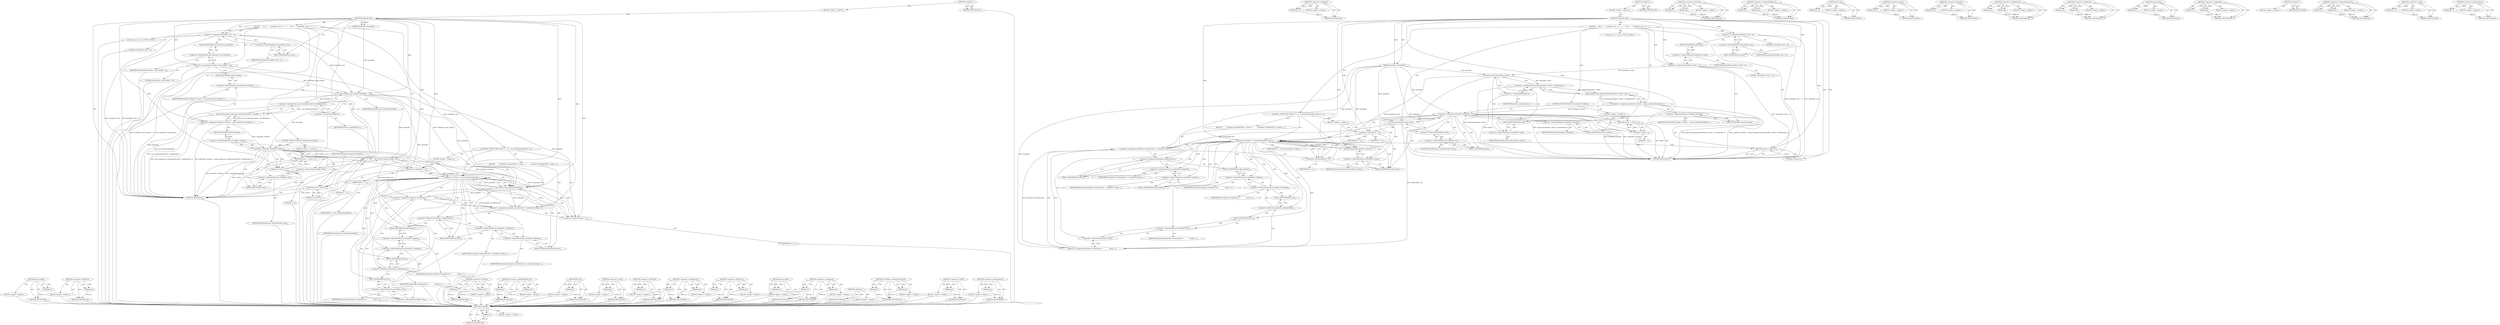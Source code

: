 digraph "&lt;operator&gt;.postIncrement" {
vulnerable_122 [label=<(METHOD,num_buckets)>];
vulnerable_123 [label=<(PARAM,p1)>];
vulnerable_124 [label=<(BLOCK,&lt;empty&gt;,&lt;empty&gt;)>];
vulnerable_125 [label=<(METHOD_RETURN,ANY)>];
vulnerable_142 [label=<(METHOD,&lt;operator&gt;.addressOf)>];
vulnerable_143 [label=<(PARAM,p1)>];
vulnerable_144 [label=<(BLOCK,&lt;empty&gt;,&lt;empty&gt;)>];
vulnerable_145 [label=<(METHOD_RETURN,ANY)>];
vulnerable_6 [label=<(METHOD,&lt;global&gt;)<SUB>1</SUB>>];
vulnerable_7 [label=<(BLOCK,&lt;empty&gt;,&lt;empty&gt;)<SUB>1</SUB>>];
vulnerable_8 [label=<(METHOD,hashtable_init)<SUB>1</SUB>>];
vulnerable_9 [label=<(PARAM,hashtable_t *hashtable)<SUB>1</SUB>>];
vulnerable_10 [label=<(BLOCK,{
     size_t i;
 
     hashtable-&gt;size = 0;
  ...,{
     size_t i;
 
     hashtable-&gt;size = 0;
  ...)<SUB>2</SUB>>];
vulnerable_11 [label="<(LOCAL,size_t i: size_t)<SUB>3</SUB>>"];
vulnerable_12 [label=<(&lt;operator&gt;.assignment,hashtable-&gt;size = 0)<SUB>5</SUB>>];
vulnerable_13 [label=<(&lt;operator&gt;.indirectFieldAccess,hashtable-&gt;size)<SUB>5</SUB>>];
vulnerable_14 [label=<(IDENTIFIER,hashtable,hashtable-&gt;size = 0)<SUB>5</SUB>>];
vulnerable_15 [label=<(FIELD_IDENTIFIER,size,size)<SUB>5</SUB>>];
vulnerable_16 [label=<(LITERAL,0,hashtable-&gt;size = 0)<SUB>5</SUB>>];
vulnerable_17 [label=<(&lt;operator&gt;.assignment,hashtable-&gt;num_buckets = 0)<SUB>6</SUB>>];
vulnerable_18 [label=<(&lt;operator&gt;.indirectFieldAccess,hashtable-&gt;num_buckets)<SUB>6</SUB>>];
vulnerable_19 [label=<(IDENTIFIER,hashtable,hashtable-&gt;num_buckets = 0)<SUB>6</SUB>>];
vulnerable_20 [label=<(FIELD_IDENTIFIER,num_buckets,num_buckets)<SUB>6</SUB>>];
vulnerable_21 [label=<(LITERAL,0,hashtable-&gt;num_buckets = 0)<SUB>6</SUB>>];
vulnerable_22 [label=<(&lt;operator&gt;.assignment,hashtable-&gt;buckets = jsonp_malloc(num_buckets(h...)<SUB>7</SUB>>];
vulnerable_23 [label=<(&lt;operator&gt;.indirectFieldAccess,hashtable-&gt;buckets)<SUB>7</SUB>>];
vulnerable_24 [label=<(IDENTIFIER,hashtable,hashtable-&gt;buckets = jsonp_malloc(num_buckets(h...)<SUB>7</SUB>>];
vulnerable_25 [label=<(FIELD_IDENTIFIER,buckets,buckets)<SUB>7</SUB>>];
vulnerable_26 [label=<(jsonp_malloc,jsonp_malloc(num_buckets(hashtable) * sizeof(bu...)<SUB>7</SUB>>];
vulnerable_27 [label=<(&lt;operator&gt;.multiplication,num_buckets(hashtable) * sizeof(bucket_t))<SUB>7</SUB>>];
vulnerable_28 [label=<(num_buckets,num_buckets(hashtable))<SUB>7</SUB>>];
vulnerable_29 [label=<(IDENTIFIER,hashtable,num_buckets(hashtable))<SUB>7</SUB>>];
vulnerable_30 [label=<(&lt;operator&gt;.sizeOf,sizeof(bucket_t))<SUB>7</SUB>>];
vulnerable_31 [label=<(IDENTIFIER,bucket_t,sizeof(bucket_t))<SUB>7</SUB>>];
vulnerable_32 [label=<(CONTROL_STRUCTURE,IF,if (!hashtable-&gt;buckets))<SUB>8</SUB>>];
vulnerable_33 [label=<(&lt;operator&gt;.logicalNot,!hashtable-&gt;buckets)<SUB>8</SUB>>];
vulnerable_34 [label=<(&lt;operator&gt;.indirectFieldAccess,hashtable-&gt;buckets)<SUB>8</SUB>>];
vulnerable_35 [label=<(IDENTIFIER,hashtable,!hashtable-&gt;buckets)<SUB>8</SUB>>];
vulnerable_36 [label=<(FIELD_IDENTIFIER,buckets,buckets)<SUB>8</SUB>>];
vulnerable_37 [label=<(BLOCK,&lt;empty&gt;,&lt;empty&gt;)<SUB>9</SUB>>];
vulnerable_38 [label=<(RETURN,return -1;,return -1;)<SUB>9</SUB>>];
vulnerable_39 [label=<(&lt;operator&gt;.minus,-1)<SUB>9</SUB>>];
vulnerable_40 [label=<(LITERAL,1,-1)<SUB>9</SUB>>];
vulnerable_41 [label=<(list_init,list_init(&amp;hashtable-&gt;list))<SUB>11</SUB>>];
vulnerable_42 [label=<(&lt;operator&gt;.addressOf,&amp;hashtable-&gt;list)<SUB>11</SUB>>];
vulnerable_43 [label=<(&lt;operator&gt;.indirectFieldAccess,hashtable-&gt;list)<SUB>11</SUB>>];
vulnerable_44 [label=<(IDENTIFIER,hashtable,list_init(&amp;hashtable-&gt;list))<SUB>11</SUB>>];
vulnerable_45 [label=<(FIELD_IDENTIFIER,list,list)<SUB>11</SUB>>];
vulnerable_46 [label=<(CONTROL_STRUCTURE,FOR,for (i = 0;i &lt; num_buckets(hashtable);i++))<SUB>13</SUB>>];
vulnerable_47 [label=<(BLOCK,&lt;empty&gt;,&lt;empty&gt;)<SUB>13</SUB>>];
vulnerable_48 [label=<(&lt;operator&gt;.assignment,i = 0)<SUB>13</SUB>>];
vulnerable_49 [label=<(IDENTIFIER,i,i = 0)<SUB>13</SUB>>];
vulnerable_50 [label=<(LITERAL,0,i = 0)<SUB>13</SUB>>];
vulnerable_51 [label=<(&lt;operator&gt;.lessThan,i &lt; num_buckets(hashtable))<SUB>13</SUB>>];
vulnerable_52 [label=<(IDENTIFIER,i,i &lt; num_buckets(hashtable))<SUB>13</SUB>>];
vulnerable_53 [label=<(num_buckets,num_buckets(hashtable))<SUB>13</SUB>>];
vulnerable_54 [label=<(IDENTIFIER,hashtable,num_buckets(hashtable))<SUB>13</SUB>>];
vulnerable_55 [label=<(&lt;operator&gt;.postIncrement,i++)<SUB>13</SUB>>];
vulnerable_56 [label=<(IDENTIFIER,i,i++)<SUB>13</SUB>>];
vulnerable_57 [label=<(BLOCK,{
         hashtable-&gt;buckets[i].first = hashta...,{
         hashtable-&gt;buckets[i].first = hashta...)<SUB>14</SUB>>];
vulnerable_58 [label=<(&lt;operator&gt;.assignment,hashtable-&gt;buckets[i].first = hashtable-&gt;bucket...)<SUB>15</SUB>>];
vulnerable_59 [label=<(&lt;operator&gt;.fieldAccess,hashtable-&gt;buckets[i].first)<SUB>15</SUB>>];
vulnerable_60 [label=<(&lt;operator&gt;.indirectIndexAccess,hashtable-&gt;buckets[i])<SUB>15</SUB>>];
vulnerable_61 [label=<(&lt;operator&gt;.indirectFieldAccess,hashtable-&gt;buckets)<SUB>15</SUB>>];
vulnerable_62 [label=<(IDENTIFIER,hashtable,hashtable-&gt;buckets[i].first = hashtable-&gt;bucket...)<SUB>15</SUB>>];
vulnerable_63 [label=<(FIELD_IDENTIFIER,buckets,buckets)<SUB>15</SUB>>];
vulnerable_64 [label=<(IDENTIFIER,i,hashtable-&gt;buckets[i].first = hashtable-&gt;bucket...)<SUB>15</SUB>>];
vulnerable_65 [label=<(FIELD_IDENTIFIER,first,first)<SUB>15</SUB>>];
vulnerable_66 [label=<(&lt;operator&gt;.assignment,hashtable-&gt;buckets[i].last =
             &amp;hash...)<SUB>15</SUB>>];
vulnerable_67 [label=<(&lt;operator&gt;.fieldAccess,hashtable-&gt;buckets[i].last)<SUB>15</SUB>>];
vulnerable_68 [label=<(&lt;operator&gt;.indirectIndexAccess,hashtable-&gt;buckets[i])<SUB>15</SUB>>];
vulnerable_69 [label=<(&lt;operator&gt;.indirectFieldAccess,hashtable-&gt;buckets)<SUB>15</SUB>>];
vulnerable_70 [label=<(IDENTIFIER,hashtable,hashtable-&gt;buckets[i].last =
             &amp;hash...)<SUB>15</SUB>>];
vulnerable_71 [label=<(FIELD_IDENTIFIER,buckets,buckets)<SUB>15</SUB>>];
vulnerable_72 [label=<(IDENTIFIER,i,hashtable-&gt;buckets[i].last =
             &amp;hash...)<SUB>15</SUB>>];
vulnerable_73 [label=<(FIELD_IDENTIFIER,last,last)<SUB>15</SUB>>];
vulnerable_74 [label=<(&lt;operator&gt;.addressOf,&amp;hashtable-&gt;list)<SUB>16</SUB>>];
vulnerable_75 [label=<(&lt;operator&gt;.indirectFieldAccess,hashtable-&gt;list)<SUB>16</SUB>>];
vulnerable_76 [label=<(IDENTIFIER,hashtable,hashtable-&gt;buckets[i].last =
             &amp;hash...)<SUB>16</SUB>>];
vulnerable_77 [label=<(FIELD_IDENTIFIER,list,list)<SUB>16</SUB>>];
vulnerable_78 [label=<(RETURN,return 0;,return 0;)<SUB>19</SUB>>];
vulnerable_79 [label=<(LITERAL,0,return 0;)<SUB>19</SUB>>];
vulnerable_80 [label=<(METHOD_RETURN,int)<SUB>1</SUB>>];
vulnerable_82 [label=<(METHOD_RETURN,ANY)<SUB>1</SUB>>];
vulnerable_146 [label=<(METHOD,&lt;operator&gt;.lessThan)>];
vulnerable_147 [label=<(PARAM,p1)>];
vulnerable_148 [label=<(PARAM,p2)>];
vulnerable_149 [label=<(BLOCK,&lt;empty&gt;,&lt;empty&gt;)>];
vulnerable_150 [label=<(METHOD_RETURN,ANY)>];
vulnerable_108 [label=<(METHOD,&lt;operator&gt;.indirectFieldAccess)>];
vulnerable_109 [label=<(PARAM,p1)>];
vulnerable_110 [label=<(PARAM,p2)>];
vulnerable_111 [label=<(BLOCK,&lt;empty&gt;,&lt;empty&gt;)>];
vulnerable_112 [label=<(METHOD_RETURN,ANY)>];
vulnerable_138 [label=<(METHOD,list_init)>];
vulnerable_139 [label=<(PARAM,p1)>];
vulnerable_140 [label=<(BLOCK,&lt;empty&gt;,&lt;empty&gt;)>];
vulnerable_141 [label=<(METHOD_RETURN,ANY)>];
vulnerable_134 [label=<(METHOD,&lt;operator&gt;.minus)>];
vulnerable_135 [label=<(PARAM,p1)>];
vulnerable_136 [label=<(BLOCK,&lt;empty&gt;,&lt;empty&gt;)>];
vulnerable_137 [label=<(METHOD_RETURN,ANY)>];
vulnerable_130 [label=<(METHOD,&lt;operator&gt;.logicalNot)>];
vulnerable_131 [label=<(PARAM,p1)>];
vulnerable_132 [label=<(BLOCK,&lt;empty&gt;,&lt;empty&gt;)>];
vulnerable_133 [label=<(METHOD_RETURN,ANY)>];
vulnerable_117 [label=<(METHOD,&lt;operator&gt;.multiplication)>];
vulnerable_118 [label=<(PARAM,p1)>];
vulnerable_119 [label=<(PARAM,p2)>];
vulnerable_120 [label=<(BLOCK,&lt;empty&gt;,&lt;empty&gt;)>];
vulnerable_121 [label=<(METHOD_RETURN,ANY)>];
vulnerable_155 [label=<(METHOD,&lt;operator&gt;.fieldAccess)>];
vulnerable_156 [label=<(PARAM,p1)>];
vulnerable_157 [label=<(PARAM,p2)>];
vulnerable_158 [label=<(BLOCK,&lt;empty&gt;,&lt;empty&gt;)>];
vulnerable_159 [label=<(METHOD_RETURN,ANY)>];
vulnerable_113 [label=<(METHOD,jsonp_malloc)>];
vulnerable_114 [label=<(PARAM,p1)>];
vulnerable_115 [label=<(BLOCK,&lt;empty&gt;,&lt;empty&gt;)>];
vulnerable_116 [label=<(METHOD_RETURN,ANY)>];
vulnerable_103 [label=<(METHOD,&lt;operator&gt;.assignment)>];
vulnerable_104 [label=<(PARAM,p1)>];
vulnerable_105 [label=<(PARAM,p2)>];
vulnerable_106 [label=<(BLOCK,&lt;empty&gt;,&lt;empty&gt;)>];
vulnerable_107 [label=<(METHOD_RETURN,ANY)>];
vulnerable_97 [label=<(METHOD,&lt;global&gt;)<SUB>1</SUB>>];
vulnerable_98 [label=<(BLOCK,&lt;empty&gt;,&lt;empty&gt;)>];
vulnerable_99 [label=<(METHOD_RETURN,ANY)>];
vulnerable_160 [label=<(METHOD,&lt;operator&gt;.indirectIndexAccess)>];
vulnerable_161 [label=<(PARAM,p1)>];
vulnerable_162 [label=<(PARAM,p2)>];
vulnerable_163 [label=<(BLOCK,&lt;empty&gt;,&lt;empty&gt;)>];
vulnerable_164 [label=<(METHOD_RETURN,ANY)>];
vulnerable_126 [label=<(METHOD,&lt;operator&gt;.sizeOf)>];
vulnerable_127 [label=<(PARAM,p1)>];
vulnerable_128 [label=<(BLOCK,&lt;empty&gt;,&lt;empty&gt;)>];
vulnerable_129 [label=<(METHOD_RETURN,ANY)>];
vulnerable_151 [label=<(METHOD,&lt;operator&gt;.postIncrement)>];
vulnerable_152 [label=<(PARAM,p1)>];
vulnerable_153 [label=<(BLOCK,&lt;empty&gt;,&lt;empty&gt;)>];
vulnerable_154 [label=<(METHOD_RETURN,ANY)>];
fixed_126 [label=<(METHOD,hashsize)>];
fixed_127 [label=<(PARAM,p1)>];
fixed_128 [label=<(BLOCK,&lt;empty&gt;,&lt;empty&gt;)>];
fixed_129 [label=<(METHOD_RETURN,ANY)>];
fixed_146 [label=<(METHOD,&lt;operator&gt;.addressOf)>];
fixed_147 [label=<(PARAM,p1)>];
fixed_148 [label=<(BLOCK,&lt;empty&gt;,&lt;empty&gt;)>];
fixed_149 [label=<(METHOD_RETURN,ANY)>];
fixed_6 [label=<(METHOD,&lt;global&gt;)<SUB>1</SUB>>];
fixed_7 [label=<(BLOCK,&lt;empty&gt;,&lt;empty&gt;)<SUB>1</SUB>>];
fixed_8 [label=<(METHOD,hashtable_init)<SUB>1</SUB>>];
fixed_9 [label=<(PARAM,hashtable_t *hashtable)<SUB>1</SUB>>];
fixed_10 [label=<(BLOCK,{
     size_t i;
 
     hashtable-&gt;size = 0;
  ...,{
     size_t i;
 
     hashtable-&gt;size = 0;
  ...)<SUB>2</SUB>>];
fixed_11 [label="<(LOCAL,size_t i: size_t)<SUB>3</SUB>>"];
fixed_12 [label=<(&lt;operator&gt;.assignment,hashtable-&gt;size = 0)<SUB>5</SUB>>];
fixed_13 [label=<(&lt;operator&gt;.indirectFieldAccess,hashtable-&gt;size)<SUB>5</SUB>>];
fixed_14 [label=<(IDENTIFIER,hashtable,hashtable-&gt;size = 0)<SUB>5</SUB>>];
fixed_15 [label=<(FIELD_IDENTIFIER,size,size)<SUB>5</SUB>>];
fixed_16 [label=<(LITERAL,0,hashtable-&gt;size = 0)<SUB>5</SUB>>];
fixed_17 [label=<(&lt;operator&gt;.assignment,hashtable-&gt;order = 3)<SUB>6</SUB>>];
fixed_18 [label=<(&lt;operator&gt;.indirectFieldAccess,hashtable-&gt;order)<SUB>6</SUB>>];
fixed_19 [label=<(IDENTIFIER,hashtable,hashtable-&gt;order = 3)<SUB>6</SUB>>];
fixed_20 [label=<(FIELD_IDENTIFIER,order,order)<SUB>6</SUB>>];
fixed_21 [label=<(LITERAL,3,hashtable-&gt;order = 3)<SUB>6</SUB>>];
fixed_22 [label=<(&lt;operator&gt;.assignment,hashtable-&gt;buckets = jsonp_malloc(hashsize(hash...)<SUB>7</SUB>>];
fixed_23 [label=<(&lt;operator&gt;.indirectFieldAccess,hashtable-&gt;buckets)<SUB>7</SUB>>];
fixed_24 [label=<(IDENTIFIER,hashtable,hashtable-&gt;buckets = jsonp_malloc(hashsize(hash...)<SUB>7</SUB>>];
fixed_25 [label=<(FIELD_IDENTIFIER,buckets,buckets)<SUB>7</SUB>>];
fixed_26 [label=<(jsonp_malloc,jsonp_malloc(hashsize(hashtable-&gt;order) * sizeo...)<SUB>7</SUB>>];
fixed_27 [label=<(&lt;operator&gt;.multiplication,hashsize(hashtable-&gt;order) * sizeof(bucket_t))<SUB>7</SUB>>];
fixed_28 [label=<(hashsize,hashsize(hashtable-&gt;order))<SUB>7</SUB>>];
fixed_29 [label=<(&lt;operator&gt;.indirectFieldAccess,hashtable-&gt;order)<SUB>7</SUB>>];
fixed_30 [label=<(IDENTIFIER,hashtable,hashsize(hashtable-&gt;order))<SUB>7</SUB>>];
fixed_31 [label=<(FIELD_IDENTIFIER,order,order)<SUB>7</SUB>>];
fixed_32 [label=<(&lt;operator&gt;.sizeOf,sizeof(bucket_t))<SUB>7</SUB>>];
fixed_33 [label=<(IDENTIFIER,bucket_t,sizeof(bucket_t))<SUB>7</SUB>>];
fixed_34 [label=<(CONTROL_STRUCTURE,IF,if (!hashtable-&gt;buckets))<SUB>8</SUB>>];
fixed_35 [label=<(&lt;operator&gt;.logicalNot,!hashtable-&gt;buckets)<SUB>8</SUB>>];
fixed_36 [label=<(&lt;operator&gt;.indirectFieldAccess,hashtable-&gt;buckets)<SUB>8</SUB>>];
fixed_37 [label=<(IDENTIFIER,hashtable,!hashtable-&gt;buckets)<SUB>8</SUB>>];
fixed_38 [label=<(FIELD_IDENTIFIER,buckets,buckets)<SUB>8</SUB>>];
fixed_39 [label=<(BLOCK,&lt;empty&gt;,&lt;empty&gt;)<SUB>9</SUB>>];
fixed_40 [label=<(RETURN,return -1;,return -1;)<SUB>9</SUB>>];
fixed_41 [label=<(&lt;operator&gt;.minus,-1)<SUB>9</SUB>>];
fixed_42 [label=<(LITERAL,1,-1)<SUB>9</SUB>>];
fixed_43 [label=<(list_init,list_init(&amp;hashtable-&gt;list))<SUB>11</SUB>>];
fixed_44 [label=<(&lt;operator&gt;.addressOf,&amp;hashtable-&gt;list)<SUB>11</SUB>>];
fixed_45 [label=<(&lt;operator&gt;.indirectFieldAccess,hashtable-&gt;list)<SUB>11</SUB>>];
fixed_46 [label=<(IDENTIFIER,hashtable,list_init(&amp;hashtable-&gt;list))<SUB>11</SUB>>];
fixed_47 [label=<(FIELD_IDENTIFIER,list,list)<SUB>11</SUB>>];
fixed_48 [label=<(CONTROL_STRUCTURE,FOR,for (i = 0;i &lt; hashsize(hashtable-&gt;order);i++))<SUB>13</SUB>>];
fixed_49 [label=<(BLOCK,&lt;empty&gt;,&lt;empty&gt;)<SUB>13</SUB>>];
fixed_50 [label=<(&lt;operator&gt;.assignment,i = 0)<SUB>13</SUB>>];
fixed_51 [label=<(IDENTIFIER,i,i = 0)<SUB>13</SUB>>];
fixed_52 [label=<(LITERAL,0,i = 0)<SUB>13</SUB>>];
fixed_53 [label=<(&lt;operator&gt;.lessThan,i &lt; hashsize(hashtable-&gt;order))<SUB>13</SUB>>];
fixed_54 [label=<(IDENTIFIER,i,i &lt; hashsize(hashtable-&gt;order))<SUB>13</SUB>>];
fixed_55 [label=<(hashsize,hashsize(hashtable-&gt;order))<SUB>13</SUB>>];
fixed_56 [label=<(&lt;operator&gt;.indirectFieldAccess,hashtable-&gt;order)<SUB>13</SUB>>];
fixed_57 [label=<(IDENTIFIER,hashtable,hashsize(hashtable-&gt;order))<SUB>13</SUB>>];
fixed_58 [label=<(FIELD_IDENTIFIER,order,order)<SUB>13</SUB>>];
fixed_59 [label=<(&lt;operator&gt;.postIncrement,i++)<SUB>13</SUB>>];
fixed_60 [label=<(IDENTIFIER,i,i++)<SUB>13</SUB>>];
fixed_61 [label=<(BLOCK,{
         hashtable-&gt;buckets[i].first = hashta...,{
         hashtable-&gt;buckets[i].first = hashta...)<SUB>14</SUB>>];
fixed_62 [label=<(&lt;operator&gt;.assignment,hashtable-&gt;buckets[i].first = hashtable-&gt;bucket...)<SUB>15</SUB>>];
fixed_63 [label=<(&lt;operator&gt;.fieldAccess,hashtable-&gt;buckets[i].first)<SUB>15</SUB>>];
fixed_64 [label=<(&lt;operator&gt;.indirectIndexAccess,hashtable-&gt;buckets[i])<SUB>15</SUB>>];
fixed_65 [label=<(&lt;operator&gt;.indirectFieldAccess,hashtable-&gt;buckets)<SUB>15</SUB>>];
fixed_66 [label=<(IDENTIFIER,hashtable,hashtable-&gt;buckets[i].first = hashtable-&gt;bucket...)<SUB>15</SUB>>];
fixed_67 [label=<(FIELD_IDENTIFIER,buckets,buckets)<SUB>15</SUB>>];
fixed_68 [label=<(IDENTIFIER,i,hashtable-&gt;buckets[i].first = hashtable-&gt;bucket...)<SUB>15</SUB>>];
fixed_69 [label=<(FIELD_IDENTIFIER,first,first)<SUB>15</SUB>>];
fixed_70 [label=<(&lt;operator&gt;.assignment,hashtable-&gt;buckets[i].last =
             &amp;hash...)<SUB>15</SUB>>];
fixed_71 [label=<(&lt;operator&gt;.fieldAccess,hashtable-&gt;buckets[i].last)<SUB>15</SUB>>];
fixed_72 [label=<(&lt;operator&gt;.indirectIndexAccess,hashtable-&gt;buckets[i])<SUB>15</SUB>>];
fixed_73 [label=<(&lt;operator&gt;.indirectFieldAccess,hashtable-&gt;buckets)<SUB>15</SUB>>];
fixed_74 [label=<(IDENTIFIER,hashtable,hashtable-&gt;buckets[i].last =
             &amp;hash...)<SUB>15</SUB>>];
fixed_75 [label=<(FIELD_IDENTIFIER,buckets,buckets)<SUB>15</SUB>>];
fixed_76 [label=<(IDENTIFIER,i,hashtable-&gt;buckets[i].last =
             &amp;hash...)<SUB>15</SUB>>];
fixed_77 [label=<(FIELD_IDENTIFIER,last,last)<SUB>15</SUB>>];
fixed_78 [label=<(&lt;operator&gt;.addressOf,&amp;hashtable-&gt;list)<SUB>16</SUB>>];
fixed_79 [label=<(&lt;operator&gt;.indirectFieldAccess,hashtable-&gt;list)<SUB>16</SUB>>];
fixed_80 [label=<(IDENTIFIER,hashtable,hashtable-&gt;buckets[i].last =
             &amp;hash...)<SUB>16</SUB>>];
fixed_81 [label=<(FIELD_IDENTIFIER,list,list)<SUB>16</SUB>>];
fixed_82 [label=<(RETURN,return 0;,return 0;)<SUB>19</SUB>>];
fixed_83 [label=<(LITERAL,0,return 0;)<SUB>19</SUB>>];
fixed_84 [label=<(METHOD_RETURN,int)<SUB>1</SUB>>];
fixed_86 [label=<(METHOD_RETURN,ANY)<SUB>1</SUB>>];
fixed_150 [label=<(METHOD,&lt;operator&gt;.lessThan)>];
fixed_151 [label=<(PARAM,p1)>];
fixed_152 [label=<(PARAM,p2)>];
fixed_153 [label=<(BLOCK,&lt;empty&gt;,&lt;empty&gt;)>];
fixed_154 [label=<(METHOD_RETURN,ANY)>];
fixed_112 [label=<(METHOD,&lt;operator&gt;.indirectFieldAccess)>];
fixed_113 [label=<(PARAM,p1)>];
fixed_114 [label=<(PARAM,p2)>];
fixed_115 [label=<(BLOCK,&lt;empty&gt;,&lt;empty&gt;)>];
fixed_116 [label=<(METHOD_RETURN,ANY)>];
fixed_142 [label=<(METHOD,list_init)>];
fixed_143 [label=<(PARAM,p1)>];
fixed_144 [label=<(BLOCK,&lt;empty&gt;,&lt;empty&gt;)>];
fixed_145 [label=<(METHOD_RETURN,ANY)>];
fixed_138 [label=<(METHOD,&lt;operator&gt;.minus)>];
fixed_139 [label=<(PARAM,p1)>];
fixed_140 [label=<(BLOCK,&lt;empty&gt;,&lt;empty&gt;)>];
fixed_141 [label=<(METHOD_RETURN,ANY)>];
fixed_134 [label=<(METHOD,&lt;operator&gt;.logicalNot)>];
fixed_135 [label=<(PARAM,p1)>];
fixed_136 [label=<(BLOCK,&lt;empty&gt;,&lt;empty&gt;)>];
fixed_137 [label=<(METHOD_RETURN,ANY)>];
fixed_121 [label=<(METHOD,&lt;operator&gt;.multiplication)>];
fixed_122 [label=<(PARAM,p1)>];
fixed_123 [label=<(PARAM,p2)>];
fixed_124 [label=<(BLOCK,&lt;empty&gt;,&lt;empty&gt;)>];
fixed_125 [label=<(METHOD_RETURN,ANY)>];
fixed_159 [label=<(METHOD,&lt;operator&gt;.fieldAccess)>];
fixed_160 [label=<(PARAM,p1)>];
fixed_161 [label=<(PARAM,p2)>];
fixed_162 [label=<(BLOCK,&lt;empty&gt;,&lt;empty&gt;)>];
fixed_163 [label=<(METHOD_RETURN,ANY)>];
fixed_117 [label=<(METHOD,jsonp_malloc)>];
fixed_118 [label=<(PARAM,p1)>];
fixed_119 [label=<(BLOCK,&lt;empty&gt;,&lt;empty&gt;)>];
fixed_120 [label=<(METHOD_RETURN,ANY)>];
fixed_107 [label=<(METHOD,&lt;operator&gt;.assignment)>];
fixed_108 [label=<(PARAM,p1)>];
fixed_109 [label=<(PARAM,p2)>];
fixed_110 [label=<(BLOCK,&lt;empty&gt;,&lt;empty&gt;)>];
fixed_111 [label=<(METHOD_RETURN,ANY)>];
fixed_101 [label=<(METHOD,&lt;global&gt;)<SUB>1</SUB>>];
fixed_102 [label=<(BLOCK,&lt;empty&gt;,&lt;empty&gt;)>];
fixed_103 [label=<(METHOD_RETURN,ANY)>];
fixed_164 [label=<(METHOD,&lt;operator&gt;.indirectIndexAccess)>];
fixed_165 [label=<(PARAM,p1)>];
fixed_166 [label=<(PARAM,p2)>];
fixed_167 [label=<(BLOCK,&lt;empty&gt;,&lt;empty&gt;)>];
fixed_168 [label=<(METHOD_RETURN,ANY)>];
fixed_130 [label=<(METHOD,&lt;operator&gt;.sizeOf)>];
fixed_131 [label=<(PARAM,p1)>];
fixed_132 [label=<(BLOCK,&lt;empty&gt;,&lt;empty&gt;)>];
fixed_133 [label=<(METHOD_RETURN,ANY)>];
fixed_155 [label=<(METHOD,&lt;operator&gt;.postIncrement)>];
fixed_156 [label=<(PARAM,p1)>];
fixed_157 [label=<(BLOCK,&lt;empty&gt;,&lt;empty&gt;)>];
fixed_158 [label=<(METHOD_RETURN,ANY)>];
vulnerable_122 -> vulnerable_123  [key=0, label="AST: "];
vulnerable_122 -> vulnerable_123  [key=1, label="DDG: "];
vulnerable_122 -> vulnerable_124  [key=0, label="AST: "];
vulnerable_122 -> vulnerable_125  [key=0, label="AST: "];
vulnerable_122 -> vulnerable_125  [key=1, label="CFG: "];
vulnerable_123 -> vulnerable_125  [key=0, label="DDG: p1"];
vulnerable_124 -> fixed_126  [key=0];
vulnerable_125 -> fixed_126  [key=0];
vulnerable_142 -> vulnerable_143  [key=0, label="AST: "];
vulnerable_142 -> vulnerable_143  [key=1, label="DDG: "];
vulnerable_142 -> vulnerable_144  [key=0, label="AST: "];
vulnerable_142 -> vulnerable_145  [key=0, label="AST: "];
vulnerable_142 -> vulnerable_145  [key=1, label="CFG: "];
vulnerable_143 -> vulnerable_145  [key=0, label="DDG: p1"];
vulnerable_144 -> fixed_126  [key=0];
vulnerable_145 -> fixed_126  [key=0];
vulnerable_6 -> vulnerable_7  [key=0, label="AST: "];
vulnerable_6 -> vulnerable_82  [key=0, label="AST: "];
vulnerable_6 -> vulnerable_82  [key=1, label="CFG: "];
vulnerable_7 -> vulnerable_8  [key=0, label="AST: "];
vulnerable_8 -> vulnerable_9  [key=0, label="AST: "];
vulnerable_8 -> vulnerable_9  [key=1, label="DDG: "];
vulnerable_8 -> vulnerable_10  [key=0, label="AST: "];
vulnerable_8 -> vulnerable_80  [key=0, label="AST: "];
vulnerable_8 -> vulnerable_15  [key=0, label="CFG: "];
vulnerable_8 -> vulnerable_12  [key=0, label="DDG: "];
vulnerable_8 -> vulnerable_17  [key=0, label="DDG: "];
vulnerable_8 -> vulnerable_78  [key=0, label="DDG: "];
vulnerable_8 -> vulnerable_79  [key=0, label="DDG: "];
vulnerable_8 -> vulnerable_48  [key=0, label="DDG: "];
vulnerable_8 -> vulnerable_51  [key=0, label="DDG: "];
vulnerable_8 -> vulnerable_55  [key=0, label="DDG: "];
vulnerable_8 -> vulnerable_53  [key=0, label="DDG: "];
vulnerable_8 -> vulnerable_28  [key=0, label="DDG: "];
vulnerable_8 -> vulnerable_39  [key=0, label="DDG: "];
vulnerable_9 -> vulnerable_28  [key=0, label="DDG: hashtable"];
vulnerable_10 -> vulnerable_11  [key=0, label="AST: "];
vulnerable_10 -> vulnerable_12  [key=0, label="AST: "];
vulnerable_10 -> vulnerable_17  [key=0, label="AST: "];
vulnerable_10 -> vulnerable_22  [key=0, label="AST: "];
vulnerable_10 -> vulnerable_32  [key=0, label="AST: "];
vulnerable_10 -> vulnerable_41  [key=0, label="AST: "];
vulnerable_10 -> vulnerable_46  [key=0, label="AST: "];
vulnerable_10 -> vulnerable_78  [key=0, label="AST: "];
vulnerable_11 -> fixed_126  [key=0];
vulnerable_12 -> vulnerable_13  [key=0, label="AST: "];
vulnerable_12 -> vulnerable_16  [key=0, label="AST: "];
vulnerable_12 -> vulnerable_20  [key=0, label="CFG: "];
vulnerable_12 -> vulnerable_80  [key=0, label="DDG: hashtable-&gt;size"];
vulnerable_12 -> vulnerable_80  [key=1, label="DDG: hashtable-&gt;size = 0"];
vulnerable_12 -> vulnerable_53  [key=0, label="DDG: hashtable-&gt;size"];
vulnerable_12 -> vulnerable_28  [key=0, label="DDG: hashtable-&gt;size"];
vulnerable_13 -> vulnerable_14  [key=0, label="AST: "];
vulnerable_13 -> vulnerable_15  [key=0, label="AST: "];
vulnerable_13 -> vulnerable_12  [key=0, label="CFG: "];
vulnerable_14 -> fixed_126  [key=0];
vulnerable_15 -> vulnerable_13  [key=0, label="CFG: "];
vulnerable_16 -> fixed_126  [key=0];
vulnerable_17 -> vulnerable_18  [key=0, label="AST: "];
vulnerable_17 -> vulnerable_21  [key=0, label="AST: "];
vulnerable_17 -> vulnerable_25  [key=0, label="CFG: "];
vulnerable_17 -> vulnerable_80  [key=0, label="DDG: hashtable-&gt;num_buckets"];
vulnerable_17 -> vulnerable_80  [key=1, label="DDG: hashtable-&gt;num_buckets = 0"];
vulnerable_17 -> vulnerable_53  [key=0, label="DDG: hashtable-&gt;num_buckets"];
vulnerable_17 -> vulnerable_28  [key=0, label="DDG: hashtable-&gt;num_buckets"];
vulnerable_18 -> vulnerable_19  [key=0, label="AST: "];
vulnerable_18 -> vulnerable_20  [key=0, label="AST: "];
vulnerable_18 -> vulnerable_17  [key=0, label="CFG: "];
vulnerable_19 -> fixed_126  [key=0];
vulnerable_20 -> vulnerable_18  [key=0, label="CFG: "];
vulnerable_21 -> fixed_126  [key=0];
vulnerable_22 -> vulnerable_23  [key=0, label="AST: "];
vulnerable_22 -> vulnerable_26  [key=0, label="AST: "];
vulnerable_22 -> vulnerable_36  [key=0, label="CFG: "];
vulnerable_22 -> vulnerable_80  [key=0, label="DDG: jsonp_malloc(num_buckets(hashtable) * sizeof(bucket_t))"];
vulnerable_22 -> vulnerable_80  [key=1, label="DDG: hashtable-&gt;buckets = jsonp_malloc(num_buckets(hashtable) * sizeof(bucket_t))"];
vulnerable_22 -> vulnerable_33  [key=0, label="DDG: hashtable-&gt;buckets"];
vulnerable_23 -> vulnerable_24  [key=0, label="AST: "];
vulnerable_23 -> vulnerable_25  [key=0, label="AST: "];
vulnerable_23 -> vulnerable_28  [key=0, label="CFG: "];
vulnerable_24 -> fixed_126  [key=0];
vulnerable_25 -> vulnerable_23  [key=0, label="CFG: "];
vulnerable_26 -> vulnerable_27  [key=0, label="AST: "];
vulnerable_26 -> vulnerable_22  [key=0, label="CFG: "];
vulnerable_26 -> vulnerable_22  [key=1, label="DDG: num_buckets(hashtable) * sizeof(bucket_t)"];
vulnerable_26 -> vulnerable_80  [key=0, label="DDG: num_buckets(hashtable) * sizeof(bucket_t)"];
vulnerable_27 -> vulnerable_28  [key=0, label="AST: "];
vulnerable_27 -> vulnerable_30  [key=0, label="AST: "];
vulnerable_27 -> vulnerable_26  [key=0, label="CFG: "];
vulnerable_27 -> vulnerable_26  [key=1, label="DDG: num_buckets(hashtable)"];
vulnerable_27 -> vulnerable_80  [key=0, label="DDG: num_buckets(hashtable)"];
vulnerable_28 -> vulnerable_29  [key=0, label="AST: "];
vulnerable_28 -> vulnerable_30  [key=0, label="CFG: "];
vulnerable_28 -> vulnerable_80  [key=0, label="DDG: hashtable"];
vulnerable_28 -> vulnerable_41  [key=0, label="DDG: hashtable"];
vulnerable_28 -> vulnerable_33  [key=0, label="DDG: hashtable"];
vulnerable_28 -> vulnerable_58  [key=0, label="DDG: hashtable"];
vulnerable_28 -> vulnerable_27  [key=0, label="DDG: hashtable"];
vulnerable_28 -> vulnerable_53  [key=0, label="DDG: hashtable"];
vulnerable_28 -> vulnerable_66  [key=0, label="DDG: hashtable"];
vulnerable_29 -> fixed_126  [key=0];
vulnerable_30 -> vulnerable_31  [key=0, label="AST: "];
vulnerable_30 -> vulnerable_27  [key=0, label="CFG: "];
vulnerable_30 -> vulnerable_80  [key=0, label="DDG: bucket_t"];
vulnerable_31 -> fixed_126  [key=0];
vulnerable_32 -> vulnerable_33  [key=0, label="AST: "];
vulnerable_32 -> vulnerable_37  [key=0, label="AST: "];
vulnerable_33 -> vulnerable_34  [key=0, label="AST: "];
vulnerable_33 -> vulnerable_39  [key=0, label="CFG: "];
vulnerable_33 -> vulnerable_39  [key=1, label="CDG: "];
vulnerable_33 -> vulnerable_45  [key=0, label="CFG: "];
vulnerable_33 -> vulnerable_45  [key=1, label="CDG: "];
vulnerable_33 -> vulnerable_80  [key=0, label="DDG: hashtable-&gt;buckets"];
vulnerable_33 -> vulnerable_80  [key=1, label="DDG: !hashtable-&gt;buckets"];
vulnerable_33 -> vulnerable_53  [key=0, label="DDG: hashtable-&gt;buckets"];
vulnerable_33 -> vulnerable_53  [key=1, label="CDG: "];
vulnerable_33 -> vulnerable_48  [key=0, label="CDG: "];
vulnerable_33 -> vulnerable_42  [key=0, label="CDG: "];
vulnerable_33 -> vulnerable_51  [key=0, label="CDG: "];
vulnerable_33 -> vulnerable_38  [key=0, label="CDG: "];
vulnerable_33 -> vulnerable_41  [key=0, label="CDG: "];
vulnerable_33 -> vulnerable_78  [key=0, label="CDG: "];
vulnerable_33 -> vulnerable_43  [key=0, label="CDG: "];
vulnerable_34 -> vulnerable_35  [key=0, label="AST: "];
vulnerable_34 -> vulnerable_36  [key=0, label="AST: "];
vulnerable_34 -> vulnerable_33  [key=0, label="CFG: "];
vulnerable_35 -> fixed_126  [key=0];
vulnerable_36 -> vulnerable_34  [key=0, label="CFG: "];
vulnerable_37 -> vulnerable_38  [key=0, label="AST: "];
vulnerable_38 -> vulnerable_39  [key=0, label="AST: "];
vulnerable_38 -> vulnerable_80  [key=0, label="CFG: "];
vulnerable_38 -> vulnerable_80  [key=1, label="DDG: &lt;RET&gt;"];
vulnerable_39 -> vulnerable_40  [key=0, label="AST: "];
vulnerable_39 -> vulnerable_38  [key=0, label="CFG: "];
vulnerable_39 -> vulnerable_38  [key=1, label="DDG: -1"];
vulnerable_39 -> vulnerable_80  [key=0, label="DDG: -1"];
vulnerable_40 -> fixed_126  [key=0];
vulnerable_41 -> vulnerable_42  [key=0, label="AST: "];
vulnerable_41 -> vulnerable_48  [key=0, label="CFG: "];
vulnerable_41 -> vulnerable_58  [key=0, label="DDG: &amp;hashtable-&gt;list"];
vulnerable_41 -> vulnerable_53  [key=0, label="DDG: &amp;hashtable-&gt;list"];
vulnerable_41 -> vulnerable_66  [key=0, label="DDG: &amp;hashtable-&gt;list"];
vulnerable_42 -> vulnerable_43  [key=0, label="AST: "];
vulnerable_42 -> vulnerable_41  [key=0, label="CFG: "];
vulnerable_43 -> vulnerable_44  [key=0, label="AST: "];
vulnerable_43 -> vulnerable_45  [key=0, label="AST: "];
vulnerable_43 -> vulnerable_42  [key=0, label="CFG: "];
vulnerable_44 -> fixed_126  [key=0];
vulnerable_45 -> vulnerable_43  [key=0, label="CFG: "];
vulnerable_46 -> vulnerable_47  [key=0, label="AST: "];
vulnerable_46 -> vulnerable_51  [key=0, label="AST: "];
vulnerable_46 -> vulnerable_55  [key=0, label="AST: "];
vulnerable_46 -> vulnerable_57  [key=0, label="AST: "];
vulnerable_47 -> vulnerable_48  [key=0, label="AST: "];
vulnerable_48 -> vulnerable_49  [key=0, label="AST: "];
vulnerable_48 -> vulnerable_50  [key=0, label="AST: "];
vulnerable_48 -> vulnerable_53  [key=0, label="CFG: "];
vulnerable_48 -> vulnerable_51  [key=0, label="DDG: i"];
vulnerable_49 -> fixed_126  [key=0];
vulnerable_50 -> fixed_126  [key=0];
vulnerable_51 -> vulnerable_52  [key=0, label="AST: "];
vulnerable_51 -> vulnerable_53  [key=0, label="AST: "];
vulnerable_51 -> vulnerable_53  [key=1, label="CDG: "];
vulnerable_51 -> vulnerable_63  [key=0, label="CFG: "];
vulnerable_51 -> vulnerable_63  [key=1, label="CDG: "];
vulnerable_51 -> vulnerable_78  [key=0, label="CFG: "];
vulnerable_51 -> vulnerable_55  [key=0, label="DDG: i"];
vulnerable_51 -> vulnerable_55  [key=1, label="CDG: "];
vulnerable_51 -> vulnerable_58  [key=0, label="CDG: "];
vulnerable_51 -> vulnerable_68  [key=0, label="CDG: "];
vulnerable_51 -> vulnerable_60  [key=0, label="CDG: "];
vulnerable_51 -> vulnerable_73  [key=0, label="CDG: "];
vulnerable_51 -> vulnerable_61  [key=0, label="CDG: "];
vulnerable_51 -> vulnerable_77  [key=0, label="CDG: "];
vulnerable_51 -> vulnerable_51  [key=0, label="CDG: "];
vulnerable_51 -> vulnerable_66  [key=0, label="CDG: "];
vulnerable_51 -> vulnerable_71  [key=0, label="CDG: "];
vulnerable_51 -> vulnerable_75  [key=0, label="CDG: "];
vulnerable_51 -> vulnerable_69  [key=0, label="CDG: "];
vulnerable_51 -> vulnerable_67  [key=0, label="CDG: "];
vulnerable_51 -> vulnerable_74  [key=0, label="CDG: "];
vulnerable_51 -> vulnerable_65  [key=0, label="CDG: "];
vulnerable_51 -> vulnerable_59  [key=0, label="CDG: "];
vulnerable_52 -> fixed_126  [key=0];
vulnerable_53 -> vulnerable_54  [key=0, label="AST: "];
vulnerable_53 -> vulnerable_51  [key=0, label="CFG: "];
vulnerable_53 -> vulnerable_51  [key=1, label="DDG: hashtable"];
vulnerable_53 -> vulnerable_58  [key=0, label="DDG: hashtable"];
vulnerable_53 -> vulnerable_66  [key=0, label="DDG: hashtable"];
vulnerable_54 -> fixed_126  [key=0];
vulnerable_55 -> vulnerable_56  [key=0, label="AST: "];
vulnerable_55 -> vulnerable_53  [key=0, label="CFG: "];
vulnerable_55 -> vulnerable_51  [key=0, label="DDG: i"];
vulnerable_56 -> fixed_126  [key=0];
vulnerable_57 -> vulnerable_58  [key=0, label="AST: "];
vulnerable_58 -> vulnerable_59  [key=0, label="AST: "];
vulnerable_58 -> vulnerable_66  [key=0, label="AST: "];
vulnerable_58 -> vulnerable_55  [key=0, label="CFG: "];
vulnerable_59 -> vulnerable_60  [key=0, label="AST: "];
vulnerable_59 -> vulnerable_65  [key=0, label="AST: "];
vulnerable_59 -> vulnerable_71  [key=0, label="CFG: "];
vulnerable_60 -> vulnerable_61  [key=0, label="AST: "];
vulnerable_60 -> vulnerable_64  [key=0, label="AST: "];
vulnerable_60 -> vulnerable_65  [key=0, label="CFG: "];
vulnerable_61 -> vulnerable_62  [key=0, label="AST: "];
vulnerable_61 -> vulnerable_63  [key=0, label="AST: "];
vulnerable_61 -> vulnerable_60  [key=0, label="CFG: "];
vulnerable_62 -> fixed_126  [key=0];
vulnerable_63 -> vulnerable_61  [key=0, label="CFG: "];
vulnerable_64 -> fixed_126  [key=0];
vulnerable_65 -> vulnerable_59  [key=0, label="CFG: "];
vulnerable_66 -> vulnerable_67  [key=0, label="AST: "];
vulnerable_66 -> vulnerable_74  [key=0, label="AST: "];
vulnerable_66 -> vulnerable_58  [key=0, label="CFG: "];
vulnerable_66 -> vulnerable_58  [key=1, label="DDG: hashtable-&gt;buckets[i].last"];
vulnerable_67 -> vulnerable_68  [key=0, label="AST: "];
vulnerable_67 -> vulnerable_73  [key=0, label="AST: "];
vulnerable_67 -> vulnerable_77  [key=0, label="CFG: "];
vulnerable_68 -> vulnerable_69  [key=0, label="AST: "];
vulnerable_68 -> vulnerable_72  [key=0, label="AST: "];
vulnerable_68 -> vulnerable_73  [key=0, label="CFG: "];
vulnerable_69 -> vulnerable_70  [key=0, label="AST: "];
vulnerable_69 -> vulnerable_71  [key=0, label="AST: "];
vulnerable_69 -> vulnerable_68  [key=0, label="CFG: "];
vulnerable_70 -> fixed_126  [key=0];
vulnerable_71 -> vulnerable_69  [key=0, label="CFG: "];
vulnerable_72 -> fixed_126  [key=0];
vulnerable_73 -> vulnerable_67  [key=0, label="CFG: "];
vulnerable_74 -> vulnerable_75  [key=0, label="AST: "];
vulnerable_74 -> vulnerable_66  [key=0, label="CFG: "];
vulnerable_75 -> vulnerable_76  [key=0, label="AST: "];
vulnerable_75 -> vulnerable_77  [key=0, label="AST: "];
vulnerable_75 -> vulnerable_74  [key=0, label="CFG: "];
vulnerable_76 -> fixed_126  [key=0];
vulnerable_77 -> vulnerable_75  [key=0, label="CFG: "];
vulnerable_78 -> vulnerable_79  [key=0, label="AST: "];
vulnerable_78 -> vulnerable_80  [key=0, label="CFG: "];
vulnerable_78 -> vulnerable_80  [key=1, label="DDG: &lt;RET&gt;"];
vulnerable_79 -> vulnerable_78  [key=0, label="DDG: 0"];
vulnerable_80 -> fixed_126  [key=0];
vulnerable_82 -> fixed_126  [key=0];
vulnerable_146 -> vulnerable_147  [key=0, label="AST: "];
vulnerable_146 -> vulnerable_147  [key=1, label="DDG: "];
vulnerable_146 -> vulnerable_149  [key=0, label="AST: "];
vulnerable_146 -> vulnerable_148  [key=0, label="AST: "];
vulnerable_146 -> vulnerable_148  [key=1, label="DDG: "];
vulnerable_146 -> vulnerable_150  [key=0, label="AST: "];
vulnerable_146 -> vulnerable_150  [key=1, label="CFG: "];
vulnerable_147 -> vulnerable_150  [key=0, label="DDG: p1"];
vulnerable_148 -> vulnerable_150  [key=0, label="DDG: p2"];
vulnerable_149 -> fixed_126  [key=0];
vulnerable_150 -> fixed_126  [key=0];
vulnerable_108 -> vulnerable_109  [key=0, label="AST: "];
vulnerable_108 -> vulnerable_109  [key=1, label="DDG: "];
vulnerable_108 -> vulnerable_111  [key=0, label="AST: "];
vulnerable_108 -> vulnerable_110  [key=0, label="AST: "];
vulnerable_108 -> vulnerable_110  [key=1, label="DDG: "];
vulnerable_108 -> vulnerable_112  [key=0, label="AST: "];
vulnerable_108 -> vulnerable_112  [key=1, label="CFG: "];
vulnerable_109 -> vulnerable_112  [key=0, label="DDG: p1"];
vulnerable_110 -> vulnerable_112  [key=0, label="DDG: p2"];
vulnerable_111 -> fixed_126  [key=0];
vulnerable_112 -> fixed_126  [key=0];
vulnerable_138 -> vulnerable_139  [key=0, label="AST: "];
vulnerable_138 -> vulnerable_139  [key=1, label="DDG: "];
vulnerable_138 -> vulnerable_140  [key=0, label="AST: "];
vulnerable_138 -> vulnerable_141  [key=0, label="AST: "];
vulnerable_138 -> vulnerable_141  [key=1, label="CFG: "];
vulnerable_139 -> vulnerable_141  [key=0, label="DDG: p1"];
vulnerable_140 -> fixed_126  [key=0];
vulnerable_141 -> fixed_126  [key=0];
vulnerable_134 -> vulnerable_135  [key=0, label="AST: "];
vulnerable_134 -> vulnerable_135  [key=1, label="DDG: "];
vulnerable_134 -> vulnerable_136  [key=0, label="AST: "];
vulnerable_134 -> vulnerable_137  [key=0, label="AST: "];
vulnerable_134 -> vulnerable_137  [key=1, label="CFG: "];
vulnerable_135 -> vulnerable_137  [key=0, label="DDG: p1"];
vulnerable_136 -> fixed_126  [key=0];
vulnerable_137 -> fixed_126  [key=0];
vulnerable_130 -> vulnerable_131  [key=0, label="AST: "];
vulnerable_130 -> vulnerable_131  [key=1, label="DDG: "];
vulnerable_130 -> vulnerable_132  [key=0, label="AST: "];
vulnerable_130 -> vulnerable_133  [key=0, label="AST: "];
vulnerable_130 -> vulnerable_133  [key=1, label="CFG: "];
vulnerable_131 -> vulnerable_133  [key=0, label="DDG: p1"];
vulnerable_132 -> fixed_126  [key=0];
vulnerable_133 -> fixed_126  [key=0];
vulnerable_117 -> vulnerable_118  [key=0, label="AST: "];
vulnerable_117 -> vulnerable_118  [key=1, label="DDG: "];
vulnerable_117 -> vulnerable_120  [key=0, label="AST: "];
vulnerable_117 -> vulnerable_119  [key=0, label="AST: "];
vulnerable_117 -> vulnerable_119  [key=1, label="DDG: "];
vulnerable_117 -> vulnerable_121  [key=0, label="AST: "];
vulnerable_117 -> vulnerable_121  [key=1, label="CFG: "];
vulnerable_118 -> vulnerable_121  [key=0, label="DDG: p1"];
vulnerable_119 -> vulnerable_121  [key=0, label="DDG: p2"];
vulnerable_120 -> fixed_126  [key=0];
vulnerable_121 -> fixed_126  [key=0];
vulnerable_155 -> vulnerable_156  [key=0, label="AST: "];
vulnerable_155 -> vulnerable_156  [key=1, label="DDG: "];
vulnerable_155 -> vulnerable_158  [key=0, label="AST: "];
vulnerable_155 -> vulnerable_157  [key=0, label="AST: "];
vulnerable_155 -> vulnerable_157  [key=1, label="DDG: "];
vulnerable_155 -> vulnerable_159  [key=0, label="AST: "];
vulnerable_155 -> vulnerable_159  [key=1, label="CFG: "];
vulnerable_156 -> vulnerable_159  [key=0, label="DDG: p1"];
vulnerable_157 -> vulnerable_159  [key=0, label="DDG: p2"];
vulnerable_158 -> fixed_126  [key=0];
vulnerable_159 -> fixed_126  [key=0];
vulnerable_113 -> vulnerable_114  [key=0, label="AST: "];
vulnerable_113 -> vulnerable_114  [key=1, label="DDG: "];
vulnerable_113 -> vulnerable_115  [key=0, label="AST: "];
vulnerable_113 -> vulnerable_116  [key=0, label="AST: "];
vulnerable_113 -> vulnerable_116  [key=1, label="CFG: "];
vulnerable_114 -> vulnerable_116  [key=0, label="DDG: p1"];
vulnerable_115 -> fixed_126  [key=0];
vulnerable_116 -> fixed_126  [key=0];
vulnerable_103 -> vulnerable_104  [key=0, label="AST: "];
vulnerable_103 -> vulnerable_104  [key=1, label="DDG: "];
vulnerable_103 -> vulnerable_106  [key=0, label="AST: "];
vulnerable_103 -> vulnerable_105  [key=0, label="AST: "];
vulnerable_103 -> vulnerable_105  [key=1, label="DDG: "];
vulnerable_103 -> vulnerable_107  [key=0, label="AST: "];
vulnerable_103 -> vulnerable_107  [key=1, label="CFG: "];
vulnerable_104 -> vulnerable_107  [key=0, label="DDG: p1"];
vulnerable_105 -> vulnerable_107  [key=0, label="DDG: p2"];
vulnerable_106 -> fixed_126  [key=0];
vulnerable_107 -> fixed_126  [key=0];
vulnerable_97 -> vulnerable_98  [key=0, label="AST: "];
vulnerable_97 -> vulnerable_99  [key=0, label="AST: "];
vulnerable_97 -> vulnerable_99  [key=1, label="CFG: "];
vulnerable_98 -> fixed_126  [key=0];
vulnerable_99 -> fixed_126  [key=0];
vulnerable_160 -> vulnerable_161  [key=0, label="AST: "];
vulnerable_160 -> vulnerable_161  [key=1, label="DDG: "];
vulnerable_160 -> vulnerable_163  [key=0, label="AST: "];
vulnerable_160 -> vulnerable_162  [key=0, label="AST: "];
vulnerable_160 -> vulnerable_162  [key=1, label="DDG: "];
vulnerable_160 -> vulnerable_164  [key=0, label="AST: "];
vulnerable_160 -> vulnerable_164  [key=1, label="CFG: "];
vulnerable_161 -> vulnerable_164  [key=0, label="DDG: p1"];
vulnerable_162 -> vulnerable_164  [key=0, label="DDG: p2"];
vulnerable_163 -> fixed_126  [key=0];
vulnerable_164 -> fixed_126  [key=0];
vulnerable_126 -> vulnerable_127  [key=0, label="AST: "];
vulnerable_126 -> vulnerable_127  [key=1, label="DDG: "];
vulnerable_126 -> vulnerable_128  [key=0, label="AST: "];
vulnerable_126 -> vulnerable_129  [key=0, label="AST: "];
vulnerable_126 -> vulnerable_129  [key=1, label="CFG: "];
vulnerable_127 -> vulnerable_129  [key=0, label="DDG: p1"];
vulnerable_128 -> fixed_126  [key=0];
vulnerable_129 -> fixed_126  [key=0];
vulnerable_151 -> vulnerable_152  [key=0, label="AST: "];
vulnerable_151 -> vulnerable_152  [key=1, label="DDG: "];
vulnerable_151 -> vulnerable_153  [key=0, label="AST: "];
vulnerable_151 -> vulnerable_154  [key=0, label="AST: "];
vulnerable_151 -> vulnerable_154  [key=1, label="CFG: "];
vulnerable_152 -> vulnerable_154  [key=0, label="DDG: p1"];
vulnerable_153 -> fixed_126  [key=0];
vulnerable_154 -> fixed_126  [key=0];
fixed_126 -> fixed_127  [key=0, label="AST: "];
fixed_126 -> fixed_127  [key=1, label="DDG: "];
fixed_126 -> fixed_128  [key=0, label="AST: "];
fixed_126 -> fixed_129  [key=0, label="AST: "];
fixed_126 -> fixed_129  [key=1, label="CFG: "];
fixed_127 -> fixed_129  [key=0, label="DDG: p1"];
fixed_146 -> fixed_147  [key=0, label="AST: "];
fixed_146 -> fixed_147  [key=1, label="DDG: "];
fixed_146 -> fixed_148  [key=0, label="AST: "];
fixed_146 -> fixed_149  [key=0, label="AST: "];
fixed_146 -> fixed_149  [key=1, label="CFG: "];
fixed_147 -> fixed_149  [key=0, label="DDG: p1"];
fixed_6 -> fixed_7  [key=0, label="AST: "];
fixed_6 -> fixed_86  [key=0, label="AST: "];
fixed_6 -> fixed_86  [key=1, label="CFG: "];
fixed_7 -> fixed_8  [key=0, label="AST: "];
fixed_8 -> fixed_9  [key=0, label="AST: "];
fixed_8 -> fixed_9  [key=1, label="DDG: "];
fixed_8 -> fixed_10  [key=0, label="AST: "];
fixed_8 -> fixed_84  [key=0, label="AST: "];
fixed_8 -> fixed_15  [key=0, label="CFG: "];
fixed_8 -> fixed_12  [key=0, label="DDG: "];
fixed_8 -> fixed_17  [key=0, label="DDG: "];
fixed_8 -> fixed_82  [key=0, label="DDG: "];
fixed_8 -> fixed_83  [key=0, label="DDG: "];
fixed_8 -> fixed_50  [key=0, label="DDG: "];
fixed_8 -> fixed_53  [key=0, label="DDG: "];
fixed_8 -> fixed_59  [key=0, label="DDG: "];
fixed_8 -> fixed_41  [key=0, label="DDG: "];
fixed_9 -> fixed_84  [key=0, label="DDG: hashtable"];
fixed_9 -> fixed_43  [key=0, label="DDG: hashtable"];
fixed_9 -> fixed_35  [key=0, label="DDG: hashtable"];
fixed_9 -> fixed_62  [key=0, label="DDG: hashtable"];
fixed_9 -> fixed_55  [key=0, label="DDG: hashtable"];
fixed_9 -> fixed_28  [key=0, label="DDG: hashtable"];
fixed_9 -> fixed_70  [key=0, label="DDG: hashtable"];
fixed_10 -> fixed_11  [key=0, label="AST: "];
fixed_10 -> fixed_12  [key=0, label="AST: "];
fixed_10 -> fixed_17  [key=0, label="AST: "];
fixed_10 -> fixed_22  [key=0, label="AST: "];
fixed_10 -> fixed_34  [key=0, label="AST: "];
fixed_10 -> fixed_43  [key=0, label="AST: "];
fixed_10 -> fixed_48  [key=0, label="AST: "];
fixed_10 -> fixed_82  [key=0, label="AST: "];
fixed_12 -> fixed_13  [key=0, label="AST: "];
fixed_12 -> fixed_16  [key=0, label="AST: "];
fixed_12 -> fixed_20  [key=0, label="CFG: "];
fixed_12 -> fixed_84  [key=0, label="DDG: hashtable-&gt;size"];
fixed_12 -> fixed_84  [key=1, label="DDG: hashtable-&gt;size = 0"];
fixed_13 -> fixed_14  [key=0, label="AST: "];
fixed_13 -> fixed_15  [key=0, label="AST: "];
fixed_13 -> fixed_12  [key=0, label="CFG: "];
fixed_15 -> fixed_13  [key=0, label="CFG: "];
fixed_17 -> fixed_18  [key=0, label="AST: "];
fixed_17 -> fixed_21  [key=0, label="AST: "];
fixed_17 -> fixed_25  [key=0, label="CFG: "];
fixed_17 -> fixed_84  [key=0, label="DDG: hashtable-&gt;order = 3"];
fixed_17 -> fixed_28  [key=0, label="DDG: hashtable-&gt;order"];
fixed_18 -> fixed_19  [key=0, label="AST: "];
fixed_18 -> fixed_20  [key=0, label="AST: "];
fixed_18 -> fixed_17  [key=0, label="CFG: "];
fixed_20 -> fixed_18  [key=0, label="CFG: "];
fixed_22 -> fixed_23  [key=0, label="AST: "];
fixed_22 -> fixed_26  [key=0, label="AST: "];
fixed_22 -> fixed_38  [key=0, label="CFG: "];
fixed_22 -> fixed_84  [key=0, label="DDG: jsonp_malloc(hashsize(hashtable-&gt;order) * sizeof(bucket_t))"];
fixed_22 -> fixed_84  [key=1, label="DDG: hashtable-&gt;buckets = jsonp_malloc(hashsize(hashtable-&gt;order) * sizeof(bucket_t))"];
fixed_22 -> fixed_35  [key=0, label="DDG: hashtable-&gt;buckets"];
fixed_23 -> fixed_24  [key=0, label="AST: "];
fixed_23 -> fixed_25  [key=0, label="AST: "];
fixed_23 -> fixed_31  [key=0, label="CFG: "];
fixed_25 -> fixed_23  [key=0, label="CFG: "];
fixed_26 -> fixed_27  [key=0, label="AST: "];
fixed_26 -> fixed_22  [key=0, label="CFG: "];
fixed_26 -> fixed_22  [key=1, label="DDG: hashsize(hashtable-&gt;order) * sizeof(bucket_t)"];
fixed_26 -> fixed_84  [key=0, label="DDG: hashsize(hashtable-&gt;order) * sizeof(bucket_t)"];
fixed_27 -> fixed_28  [key=0, label="AST: "];
fixed_27 -> fixed_32  [key=0, label="AST: "];
fixed_27 -> fixed_26  [key=0, label="CFG: "];
fixed_27 -> fixed_26  [key=1, label="DDG: hashsize(hashtable-&gt;order)"];
fixed_27 -> fixed_84  [key=0, label="DDG: hashsize(hashtable-&gt;order)"];
fixed_28 -> fixed_29  [key=0, label="AST: "];
fixed_28 -> fixed_32  [key=0, label="CFG: "];
fixed_28 -> fixed_84  [key=0, label="DDG: hashtable-&gt;order"];
fixed_28 -> fixed_27  [key=0, label="DDG: hashtable-&gt;order"];
fixed_28 -> fixed_55  [key=0, label="DDG: hashtable-&gt;order"];
fixed_29 -> fixed_30  [key=0, label="AST: "];
fixed_29 -> fixed_31  [key=0, label="AST: "];
fixed_29 -> fixed_28  [key=0, label="CFG: "];
fixed_31 -> fixed_29  [key=0, label="CFG: "];
fixed_32 -> fixed_33  [key=0, label="AST: "];
fixed_32 -> fixed_27  [key=0, label="CFG: "];
fixed_32 -> fixed_84  [key=0, label="DDG: bucket_t"];
fixed_34 -> fixed_35  [key=0, label="AST: "];
fixed_34 -> fixed_39  [key=0, label="AST: "];
fixed_35 -> fixed_36  [key=0, label="AST: "];
fixed_35 -> fixed_41  [key=0, label="CFG: "];
fixed_35 -> fixed_41  [key=1, label="CDG: "];
fixed_35 -> fixed_47  [key=0, label="CFG: "];
fixed_35 -> fixed_47  [key=1, label="CDG: "];
fixed_35 -> fixed_84  [key=0, label="DDG: hashtable-&gt;buckets"];
fixed_35 -> fixed_84  [key=1, label="DDG: !hashtable-&gt;buckets"];
fixed_35 -> fixed_58  [key=0, label="CDG: "];
fixed_35 -> fixed_53  [key=0, label="CDG: "];
fixed_35 -> fixed_56  [key=0, label="CDG: "];
fixed_35 -> fixed_45  [key=0, label="CDG: "];
fixed_35 -> fixed_40  [key=0, label="CDG: "];
fixed_35 -> fixed_50  [key=0, label="CDG: "];
fixed_35 -> fixed_44  [key=0, label="CDG: "];
fixed_35 -> fixed_55  [key=0, label="CDG: "];
fixed_35 -> fixed_82  [key=0, label="CDG: "];
fixed_35 -> fixed_43  [key=0, label="CDG: "];
fixed_36 -> fixed_37  [key=0, label="AST: "];
fixed_36 -> fixed_38  [key=0, label="AST: "];
fixed_36 -> fixed_35  [key=0, label="CFG: "];
fixed_38 -> fixed_36  [key=0, label="CFG: "];
fixed_39 -> fixed_40  [key=0, label="AST: "];
fixed_40 -> fixed_41  [key=0, label="AST: "];
fixed_40 -> fixed_84  [key=0, label="CFG: "];
fixed_40 -> fixed_84  [key=1, label="DDG: &lt;RET&gt;"];
fixed_41 -> fixed_42  [key=0, label="AST: "];
fixed_41 -> fixed_40  [key=0, label="CFG: "];
fixed_41 -> fixed_40  [key=1, label="DDG: -1"];
fixed_41 -> fixed_84  [key=0, label="DDG: -1"];
fixed_43 -> fixed_44  [key=0, label="AST: "];
fixed_43 -> fixed_50  [key=0, label="CFG: "];
fixed_43 -> fixed_62  [key=0, label="DDG: &amp;hashtable-&gt;list"];
fixed_43 -> fixed_70  [key=0, label="DDG: &amp;hashtable-&gt;list"];
fixed_44 -> fixed_45  [key=0, label="AST: "];
fixed_44 -> fixed_43  [key=0, label="CFG: "];
fixed_45 -> fixed_46  [key=0, label="AST: "];
fixed_45 -> fixed_47  [key=0, label="AST: "];
fixed_45 -> fixed_44  [key=0, label="CFG: "];
fixed_47 -> fixed_45  [key=0, label="CFG: "];
fixed_48 -> fixed_49  [key=0, label="AST: "];
fixed_48 -> fixed_53  [key=0, label="AST: "];
fixed_48 -> fixed_59  [key=0, label="AST: "];
fixed_48 -> fixed_61  [key=0, label="AST: "];
fixed_49 -> fixed_50  [key=0, label="AST: "];
fixed_50 -> fixed_51  [key=0, label="AST: "];
fixed_50 -> fixed_52  [key=0, label="AST: "];
fixed_50 -> fixed_58  [key=0, label="CFG: "];
fixed_50 -> fixed_53  [key=0, label="DDG: i"];
fixed_53 -> fixed_54  [key=0, label="AST: "];
fixed_53 -> fixed_55  [key=0, label="AST: "];
fixed_53 -> fixed_55  [key=1, label="CDG: "];
fixed_53 -> fixed_67  [key=0, label="CFG: "];
fixed_53 -> fixed_67  [key=1, label="CDG: "];
fixed_53 -> fixed_82  [key=0, label="CFG: "];
fixed_53 -> fixed_59  [key=0, label="DDG: i"];
fixed_53 -> fixed_59  [key=1, label="CDG: "];
fixed_53 -> fixed_58  [key=0, label="CDG: "];
fixed_53 -> fixed_73  [key=0, label="CDG: "];
fixed_53 -> fixed_77  [key=0, label="CDG: "];
fixed_53 -> fixed_64  [key=0, label="CDG: "];
fixed_53 -> fixed_71  [key=0, label="CDG: "];
fixed_53 -> fixed_75  [key=0, label="CDG: "];
fixed_53 -> fixed_81  [key=0, label="CDG: "];
fixed_53 -> fixed_53  [key=0, label="CDG: "];
fixed_53 -> fixed_72  [key=0, label="CDG: "];
fixed_53 -> fixed_56  [key=0, label="CDG: "];
fixed_53 -> fixed_69  [key=0, label="CDG: "];
fixed_53 -> fixed_70  [key=0, label="CDG: "];
fixed_53 -> fixed_63  [key=0, label="CDG: "];
fixed_53 -> fixed_65  [key=0, label="CDG: "];
fixed_53 -> fixed_78  [key=0, label="CDG: "];
fixed_53 -> fixed_62  [key=0, label="CDG: "];
fixed_53 -> fixed_79  [key=0, label="CDG: "];
fixed_55 -> fixed_56  [key=0, label="AST: "];
fixed_55 -> fixed_53  [key=0, label="CFG: "];
fixed_55 -> fixed_53  [key=1, label="DDG: hashtable-&gt;order"];
fixed_56 -> fixed_57  [key=0, label="AST: "];
fixed_56 -> fixed_58  [key=0, label="AST: "];
fixed_56 -> fixed_55  [key=0, label="CFG: "];
fixed_58 -> fixed_56  [key=0, label="CFG: "];
fixed_59 -> fixed_60  [key=0, label="AST: "];
fixed_59 -> fixed_58  [key=0, label="CFG: "];
fixed_59 -> fixed_53  [key=0, label="DDG: i"];
fixed_61 -> fixed_62  [key=0, label="AST: "];
fixed_62 -> fixed_63  [key=0, label="AST: "];
fixed_62 -> fixed_70  [key=0, label="AST: "];
fixed_62 -> fixed_59  [key=0, label="CFG: "];
fixed_63 -> fixed_64  [key=0, label="AST: "];
fixed_63 -> fixed_69  [key=0, label="AST: "];
fixed_63 -> fixed_75  [key=0, label="CFG: "];
fixed_64 -> fixed_65  [key=0, label="AST: "];
fixed_64 -> fixed_68  [key=0, label="AST: "];
fixed_64 -> fixed_69  [key=0, label="CFG: "];
fixed_65 -> fixed_66  [key=0, label="AST: "];
fixed_65 -> fixed_67  [key=0, label="AST: "];
fixed_65 -> fixed_64  [key=0, label="CFG: "];
fixed_67 -> fixed_65  [key=0, label="CFG: "];
fixed_69 -> fixed_63  [key=0, label="CFG: "];
fixed_70 -> fixed_71  [key=0, label="AST: "];
fixed_70 -> fixed_78  [key=0, label="AST: "];
fixed_70 -> fixed_62  [key=0, label="CFG: "];
fixed_70 -> fixed_62  [key=1, label="DDG: hashtable-&gt;buckets[i].last"];
fixed_71 -> fixed_72  [key=0, label="AST: "];
fixed_71 -> fixed_77  [key=0, label="AST: "];
fixed_71 -> fixed_81  [key=0, label="CFG: "];
fixed_72 -> fixed_73  [key=0, label="AST: "];
fixed_72 -> fixed_76  [key=0, label="AST: "];
fixed_72 -> fixed_77  [key=0, label="CFG: "];
fixed_73 -> fixed_74  [key=0, label="AST: "];
fixed_73 -> fixed_75  [key=0, label="AST: "];
fixed_73 -> fixed_72  [key=0, label="CFG: "];
fixed_75 -> fixed_73  [key=0, label="CFG: "];
fixed_77 -> fixed_71  [key=0, label="CFG: "];
fixed_78 -> fixed_79  [key=0, label="AST: "];
fixed_78 -> fixed_70  [key=0, label="CFG: "];
fixed_79 -> fixed_80  [key=0, label="AST: "];
fixed_79 -> fixed_81  [key=0, label="AST: "];
fixed_79 -> fixed_78  [key=0, label="CFG: "];
fixed_81 -> fixed_79  [key=0, label="CFG: "];
fixed_82 -> fixed_83  [key=0, label="AST: "];
fixed_82 -> fixed_84  [key=0, label="CFG: "];
fixed_82 -> fixed_84  [key=1, label="DDG: &lt;RET&gt;"];
fixed_83 -> fixed_82  [key=0, label="DDG: 0"];
fixed_150 -> fixed_151  [key=0, label="AST: "];
fixed_150 -> fixed_151  [key=1, label="DDG: "];
fixed_150 -> fixed_153  [key=0, label="AST: "];
fixed_150 -> fixed_152  [key=0, label="AST: "];
fixed_150 -> fixed_152  [key=1, label="DDG: "];
fixed_150 -> fixed_154  [key=0, label="AST: "];
fixed_150 -> fixed_154  [key=1, label="CFG: "];
fixed_151 -> fixed_154  [key=0, label="DDG: p1"];
fixed_152 -> fixed_154  [key=0, label="DDG: p2"];
fixed_112 -> fixed_113  [key=0, label="AST: "];
fixed_112 -> fixed_113  [key=1, label="DDG: "];
fixed_112 -> fixed_115  [key=0, label="AST: "];
fixed_112 -> fixed_114  [key=0, label="AST: "];
fixed_112 -> fixed_114  [key=1, label="DDG: "];
fixed_112 -> fixed_116  [key=0, label="AST: "];
fixed_112 -> fixed_116  [key=1, label="CFG: "];
fixed_113 -> fixed_116  [key=0, label="DDG: p1"];
fixed_114 -> fixed_116  [key=0, label="DDG: p2"];
fixed_142 -> fixed_143  [key=0, label="AST: "];
fixed_142 -> fixed_143  [key=1, label="DDG: "];
fixed_142 -> fixed_144  [key=0, label="AST: "];
fixed_142 -> fixed_145  [key=0, label="AST: "];
fixed_142 -> fixed_145  [key=1, label="CFG: "];
fixed_143 -> fixed_145  [key=0, label="DDG: p1"];
fixed_138 -> fixed_139  [key=0, label="AST: "];
fixed_138 -> fixed_139  [key=1, label="DDG: "];
fixed_138 -> fixed_140  [key=0, label="AST: "];
fixed_138 -> fixed_141  [key=0, label="AST: "];
fixed_138 -> fixed_141  [key=1, label="CFG: "];
fixed_139 -> fixed_141  [key=0, label="DDG: p1"];
fixed_134 -> fixed_135  [key=0, label="AST: "];
fixed_134 -> fixed_135  [key=1, label="DDG: "];
fixed_134 -> fixed_136  [key=0, label="AST: "];
fixed_134 -> fixed_137  [key=0, label="AST: "];
fixed_134 -> fixed_137  [key=1, label="CFG: "];
fixed_135 -> fixed_137  [key=0, label="DDG: p1"];
fixed_121 -> fixed_122  [key=0, label="AST: "];
fixed_121 -> fixed_122  [key=1, label="DDG: "];
fixed_121 -> fixed_124  [key=0, label="AST: "];
fixed_121 -> fixed_123  [key=0, label="AST: "];
fixed_121 -> fixed_123  [key=1, label="DDG: "];
fixed_121 -> fixed_125  [key=0, label="AST: "];
fixed_121 -> fixed_125  [key=1, label="CFG: "];
fixed_122 -> fixed_125  [key=0, label="DDG: p1"];
fixed_123 -> fixed_125  [key=0, label="DDG: p2"];
fixed_159 -> fixed_160  [key=0, label="AST: "];
fixed_159 -> fixed_160  [key=1, label="DDG: "];
fixed_159 -> fixed_162  [key=0, label="AST: "];
fixed_159 -> fixed_161  [key=0, label="AST: "];
fixed_159 -> fixed_161  [key=1, label="DDG: "];
fixed_159 -> fixed_163  [key=0, label="AST: "];
fixed_159 -> fixed_163  [key=1, label="CFG: "];
fixed_160 -> fixed_163  [key=0, label="DDG: p1"];
fixed_161 -> fixed_163  [key=0, label="DDG: p2"];
fixed_117 -> fixed_118  [key=0, label="AST: "];
fixed_117 -> fixed_118  [key=1, label="DDG: "];
fixed_117 -> fixed_119  [key=0, label="AST: "];
fixed_117 -> fixed_120  [key=0, label="AST: "];
fixed_117 -> fixed_120  [key=1, label="CFG: "];
fixed_118 -> fixed_120  [key=0, label="DDG: p1"];
fixed_107 -> fixed_108  [key=0, label="AST: "];
fixed_107 -> fixed_108  [key=1, label="DDG: "];
fixed_107 -> fixed_110  [key=0, label="AST: "];
fixed_107 -> fixed_109  [key=0, label="AST: "];
fixed_107 -> fixed_109  [key=1, label="DDG: "];
fixed_107 -> fixed_111  [key=0, label="AST: "];
fixed_107 -> fixed_111  [key=1, label="CFG: "];
fixed_108 -> fixed_111  [key=0, label="DDG: p1"];
fixed_109 -> fixed_111  [key=0, label="DDG: p2"];
fixed_101 -> fixed_102  [key=0, label="AST: "];
fixed_101 -> fixed_103  [key=0, label="AST: "];
fixed_101 -> fixed_103  [key=1, label="CFG: "];
fixed_164 -> fixed_165  [key=0, label="AST: "];
fixed_164 -> fixed_165  [key=1, label="DDG: "];
fixed_164 -> fixed_167  [key=0, label="AST: "];
fixed_164 -> fixed_166  [key=0, label="AST: "];
fixed_164 -> fixed_166  [key=1, label="DDG: "];
fixed_164 -> fixed_168  [key=0, label="AST: "];
fixed_164 -> fixed_168  [key=1, label="CFG: "];
fixed_165 -> fixed_168  [key=0, label="DDG: p1"];
fixed_166 -> fixed_168  [key=0, label="DDG: p2"];
fixed_130 -> fixed_131  [key=0, label="AST: "];
fixed_130 -> fixed_131  [key=1, label="DDG: "];
fixed_130 -> fixed_132  [key=0, label="AST: "];
fixed_130 -> fixed_133  [key=0, label="AST: "];
fixed_130 -> fixed_133  [key=1, label="CFG: "];
fixed_131 -> fixed_133  [key=0, label="DDG: p1"];
fixed_155 -> fixed_156  [key=0, label="AST: "];
fixed_155 -> fixed_156  [key=1, label="DDG: "];
fixed_155 -> fixed_157  [key=0, label="AST: "];
fixed_155 -> fixed_158  [key=0, label="AST: "];
fixed_155 -> fixed_158  [key=1, label="CFG: "];
fixed_156 -> fixed_158  [key=0, label="DDG: p1"];
}

